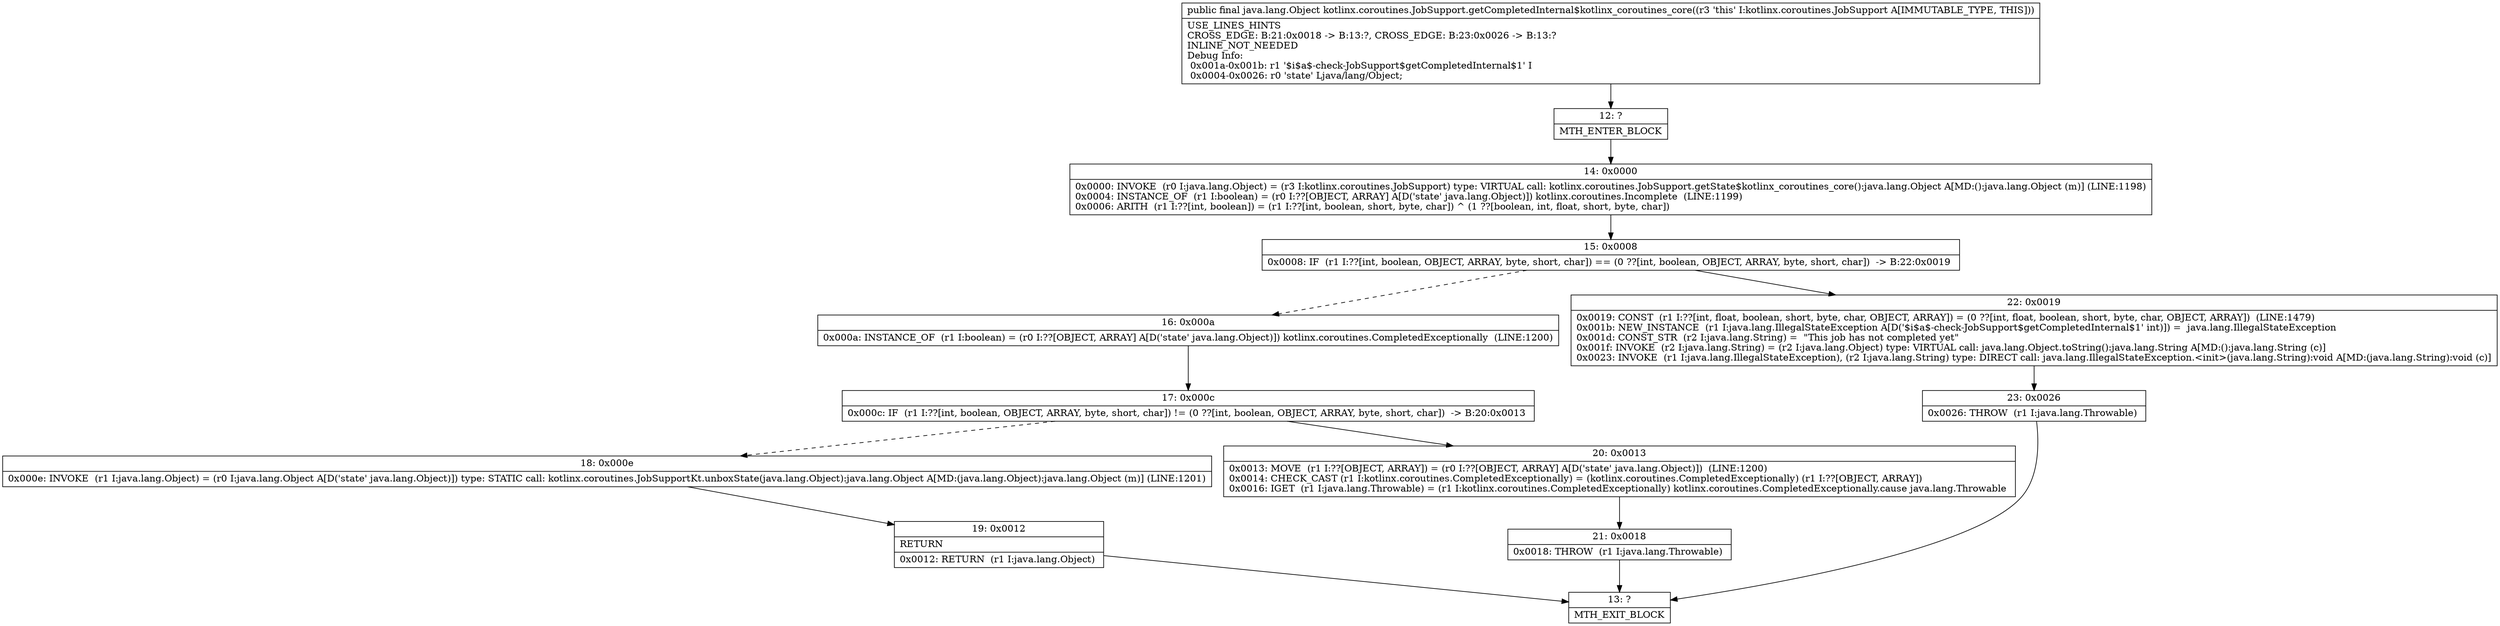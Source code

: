 digraph "CFG forkotlinx.coroutines.JobSupport.getCompletedInternal$kotlinx_coroutines_core()Ljava\/lang\/Object;" {
Node_12 [shape=record,label="{12\:\ ?|MTH_ENTER_BLOCK\l}"];
Node_14 [shape=record,label="{14\:\ 0x0000|0x0000: INVOKE  (r0 I:java.lang.Object) = (r3 I:kotlinx.coroutines.JobSupport) type: VIRTUAL call: kotlinx.coroutines.JobSupport.getState$kotlinx_coroutines_core():java.lang.Object A[MD:():java.lang.Object (m)] (LINE:1198)\l0x0004: INSTANCE_OF  (r1 I:boolean) = (r0 I:??[OBJECT, ARRAY] A[D('state' java.lang.Object)]) kotlinx.coroutines.Incomplete  (LINE:1199)\l0x0006: ARITH  (r1 I:??[int, boolean]) = (r1 I:??[int, boolean, short, byte, char]) ^ (1 ??[boolean, int, float, short, byte, char]) \l}"];
Node_15 [shape=record,label="{15\:\ 0x0008|0x0008: IF  (r1 I:??[int, boolean, OBJECT, ARRAY, byte, short, char]) == (0 ??[int, boolean, OBJECT, ARRAY, byte, short, char])  \-\> B:22:0x0019 \l}"];
Node_16 [shape=record,label="{16\:\ 0x000a|0x000a: INSTANCE_OF  (r1 I:boolean) = (r0 I:??[OBJECT, ARRAY] A[D('state' java.lang.Object)]) kotlinx.coroutines.CompletedExceptionally  (LINE:1200)\l}"];
Node_17 [shape=record,label="{17\:\ 0x000c|0x000c: IF  (r1 I:??[int, boolean, OBJECT, ARRAY, byte, short, char]) != (0 ??[int, boolean, OBJECT, ARRAY, byte, short, char])  \-\> B:20:0x0013 \l}"];
Node_18 [shape=record,label="{18\:\ 0x000e|0x000e: INVOKE  (r1 I:java.lang.Object) = (r0 I:java.lang.Object A[D('state' java.lang.Object)]) type: STATIC call: kotlinx.coroutines.JobSupportKt.unboxState(java.lang.Object):java.lang.Object A[MD:(java.lang.Object):java.lang.Object (m)] (LINE:1201)\l}"];
Node_19 [shape=record,label="{19\:\ 0x0012|RETURN\l|0x0012: RETURN  (r1 I:java.lang.Object) \l}"];
Node_13 [shape=record,label="{13\:\ ?|MTH_EXIT_BLOCK\l}"];
Node_20 [shape=record,label="{20\:\ 0x0013|0x0013: MOVE  (r1 I:??[OBJECT, ARRAY]) = (r0 I:??[OBJECT, ARRAY] A[D('state' java.lang.Object)])  (LINE:1200)\l0x0014: CHECK_CAST (r1 I:kotlinx.coroutines.CompletedExceptionally) = (kotlinx.coroutines.CompletedExceptionally) (r1 I:??[OBJECT, ARRAY]) \l0x0016: IGET  (r1 I:java.lang.Throwable) = (r1 I:kotlinx.coroutines.CompletedExceptionally) kotlinx.coroutines.CompletedExceptionally.cause java.lang.Throwable \l}"];
Node_21 [shape=record,label="{21\:\ 0x0018|0x0018: THROW  (r1 I:java.lang.Throwable) \l}"];
Node_22 [shape=record,label="{22\:\ 0x0019|0x0019: CONST  (r1 I:??[int, float, boolean, short, byte, char, OBJECT, ARRAY]) = (0 ??[int, float, boolean, short, byte, char, OBJECT, ARRAY])  (LINE:1479)\l0x001b: NEW_INSTANCE  (r1 I:java.lang.IllegalStateException A[D('$i$a$\-check\-JobSupport$getCompletedInternal$1' int)]) =  java.lang.IllegalStateException \l0x001d: CONST_STR  (r2 I:java.lang.String) =  \"This job has not completed yet\" \l0x001f: INVOKE  (r2 I:java.lang.String) = (r2 I:java.lang.Object) type: VIRTUAL call: java.lang.Object.toString():java.lang.String A[MD:():java.lang.String (c)]\l0x0023: INVOKE  (r1 I:java.lang.IllegalStateException), (r2 I:java.lang.String) type: DIRECT call: java.lang.IllegalStateException.\<init\>(java.lang.String):void A[MD:(java.lang.String):void (c)]\l}"];
Node_23 [shape=record,label="{23\:\ 0x0026|0x0026: THROW  (r1 I:java.lang.Throwable) \l}"];
MethodNode[shape=record,label="{public final java.lang.Object kotlinx.coroutines.JobSupport.getCompletedInternal$kotlinx_coroutines_core((r3 'this' I:kotlinx.coroutines.JobSupport A[IMMUTABLE_TYPE, THIS]))  | USE_LINES_HINTS\lCROSS_EDGE: B:21:0x0018 \-\> B:13:?, CROSS_EDGE: B:23:0x0026 \-\> B:13:?\lINLINE_NOT_NEEDED\lDebug Info:\l  0x001a\-0x001b: r1 '$i$a$\-check\-JobSupport$getCompletedInternal$1' I\l  0x0004\-0x0026: r0 'state' Ljava\/lang\/Object;\l}"];
MethodNode -> Node_12;Node_12 -> Node_14;
Node_14 -> Node_15;
Node_15 -> Node_16[style=dashed];
Node_15 -> Node_22;
Node_16 -> Node_17;
Node_17 -> Node_18[style=dashed];
Node_17 -> Node_20;
Node_18 -> Node_19;
Node_19 -> Node_13;
Node_20 -> Node_21;
Node_21 -> Node_13;
Node_22 -> Node_23;
Node_23 -> Node_13;
}

